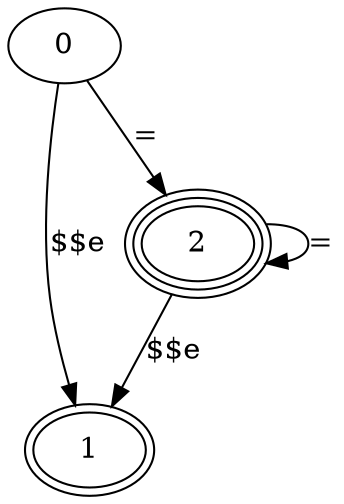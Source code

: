 digraph equals {
    1 [peripheries=2]
    2 [peripheries=3]

    0 -> 1 [label="$$e"]
    0 -> 2 [label="="]
    2 -> 2 [label="="]
    2 -> 1 [label="$$e"]
}